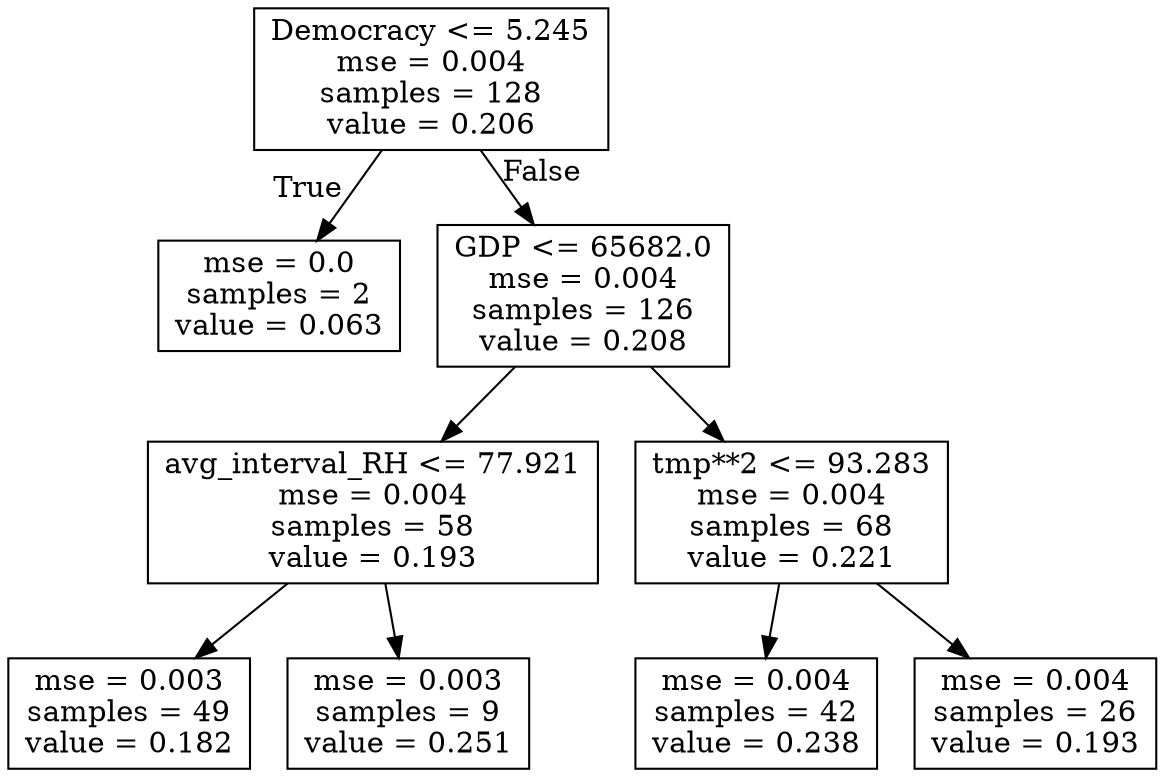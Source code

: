 digraph Tree {
node [shape=box] ;
0 [label="Democracy <= 5.245\nmse = 0.004\nsamples = 128\nvalue = 0.206"] ;
1 [label="mse = 0.0\nsamples = 2\nvalue = 0.063"] ;
0 -> 1 [labeldistance=2.5, labelangle=45, headlabel="True"] ;
2 [label="GDP <= 65682.0\nmse = 0.004\nsamples = 126\nvalue = 0.208"] ;
0 -> 2 [labeldistance=2.5, labelangle=-45, headlabel="False"] ;
3 [label="avg_interval_RH <= 77.921\nmse = 0.004\nsamples = 58\nvalue = 0.193"] ;
2 -> 3 ;
4 [label="mse = 0.003\nsamples = 49\nvalue = 0.182"] ;
3 -> 4 ;
5 [label="mse = 0.003\nsamples = 9\nvalue = 0.251"] ;
3 -> 5 ;
6 [label="tmp**2 <= 93.283\nmse = 0.004\nsamples = 68\nvalue = 0.221"] ;
2 -> 6 ;
7 [label="mse = 0.004\nsamples = 42\nvalue = 0.238"] ;
6 -> 7 ;
8 [label="mse = 0.004\nsamples = 26\nvalue = 0.193"] ;
6 -> 8 ;
}